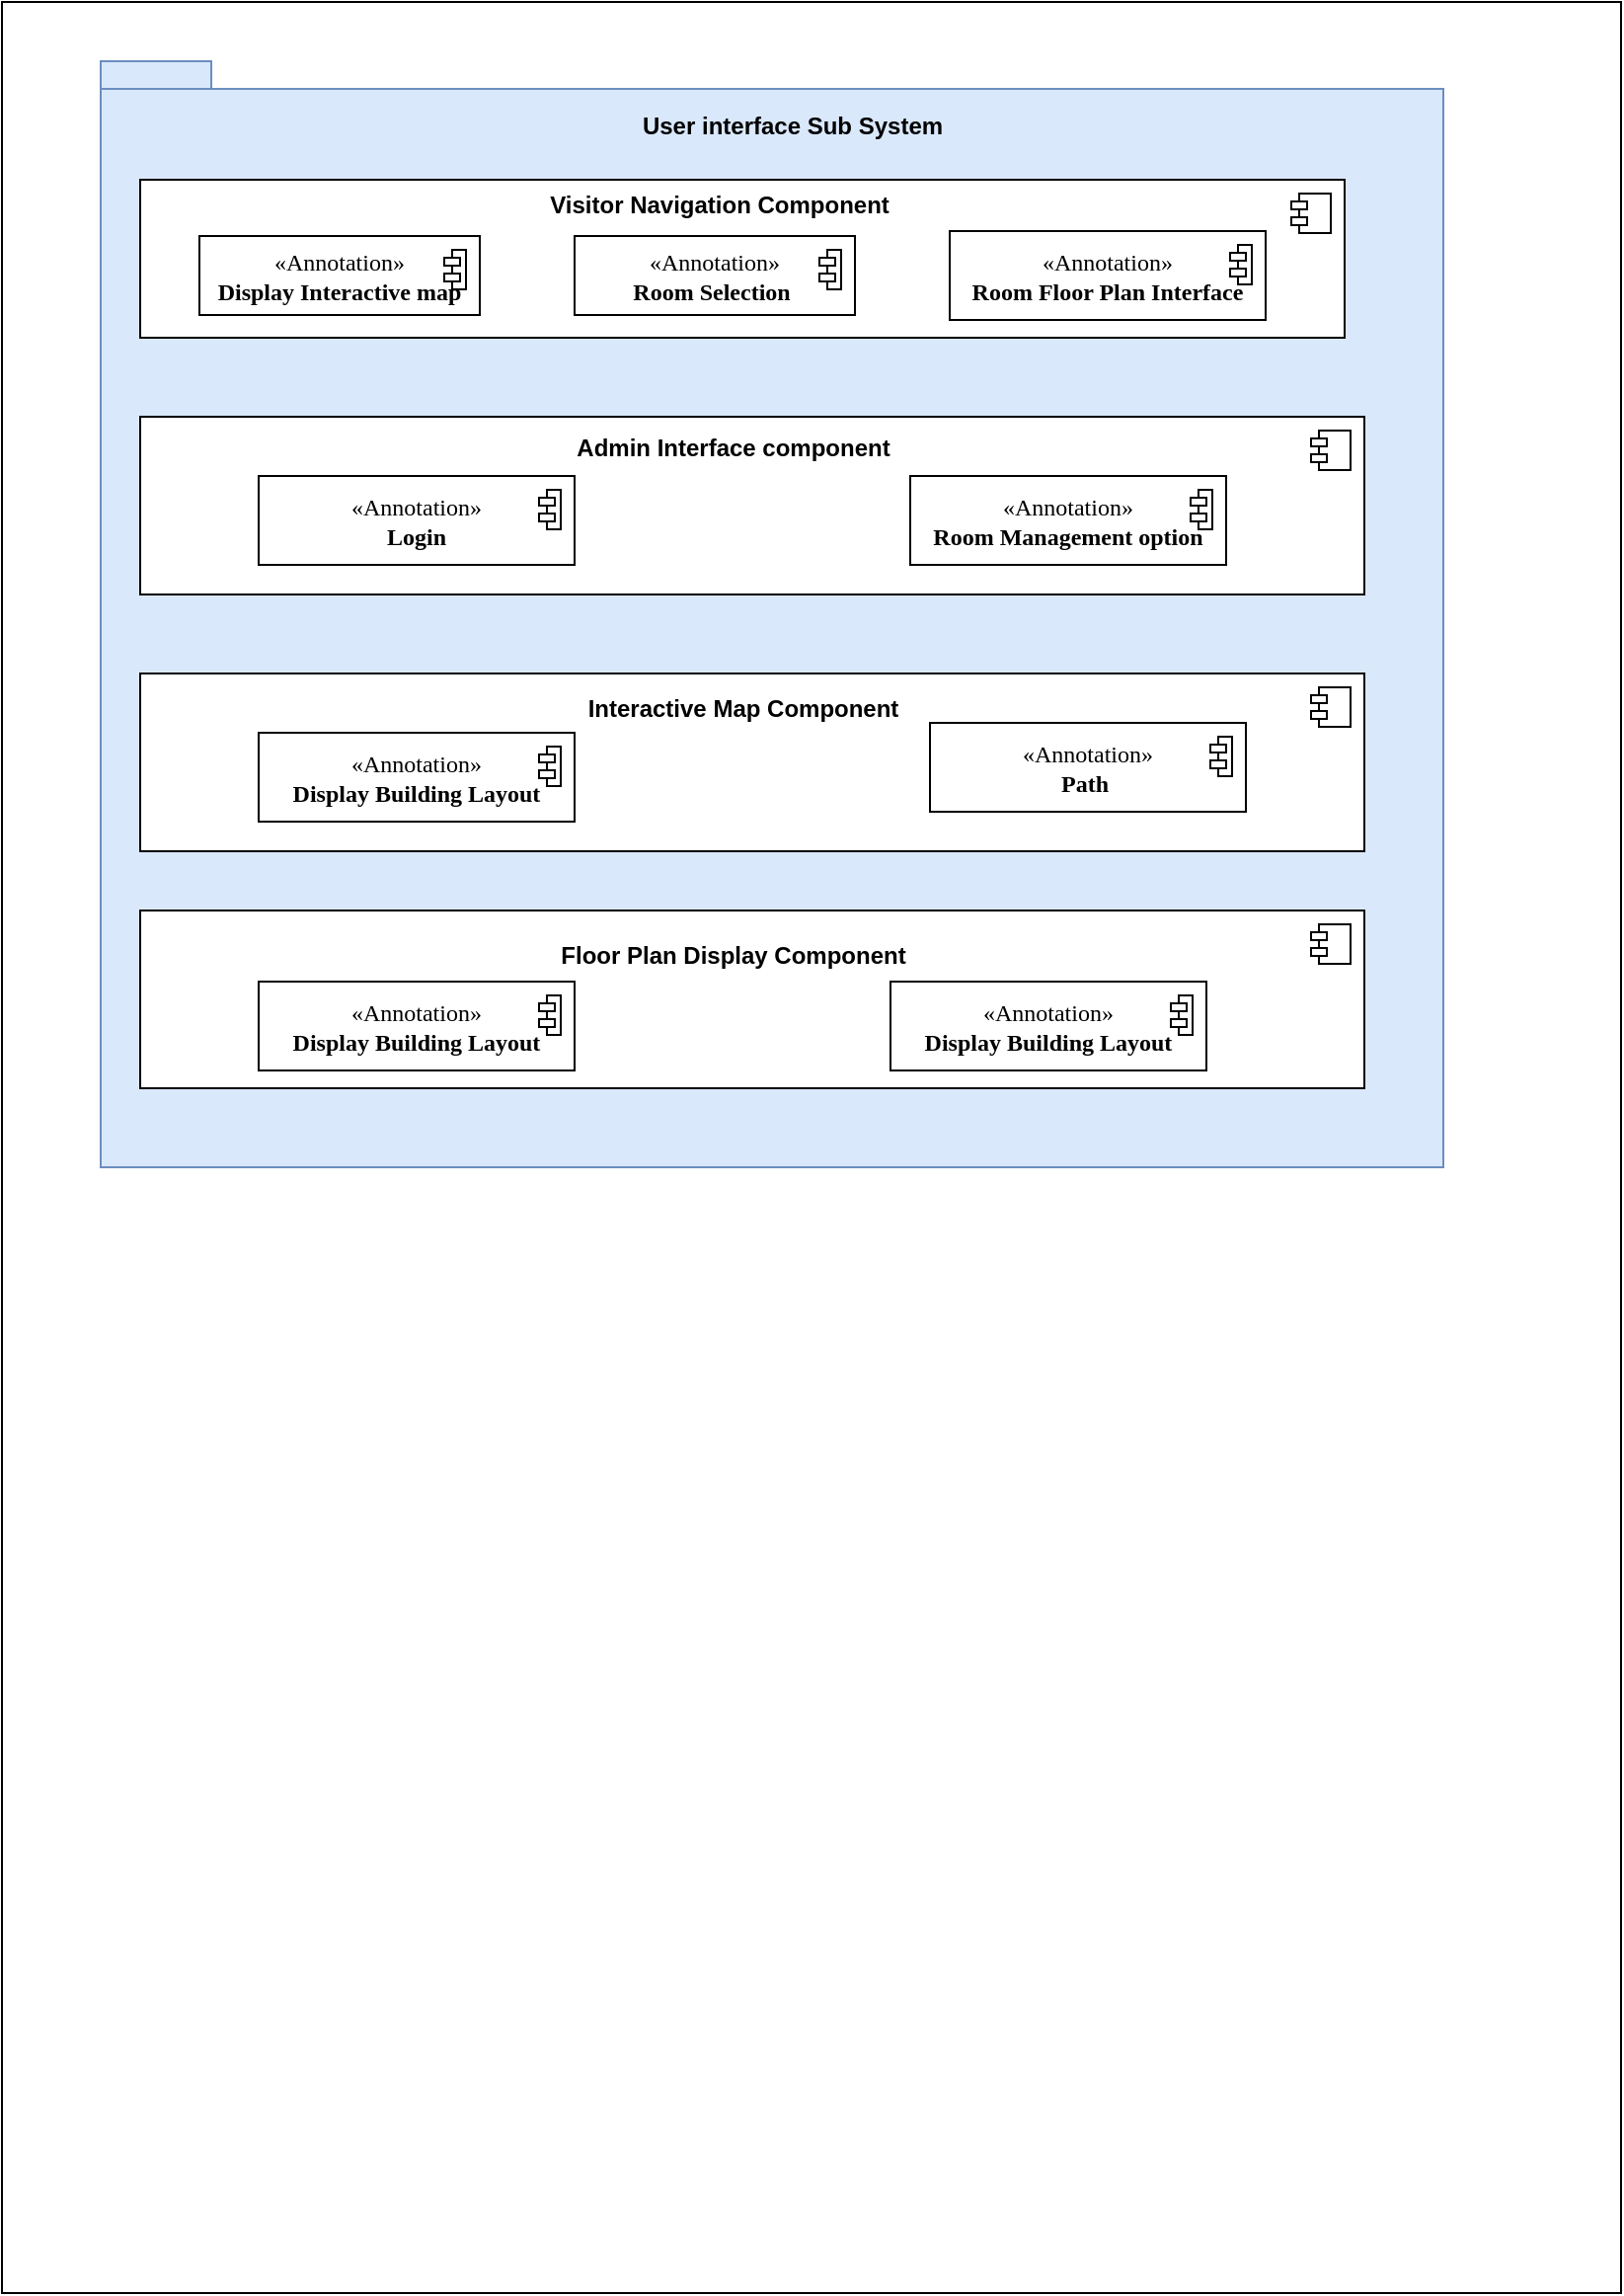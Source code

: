 <mxfile version="25.0.1">
  <diagram name="Page-1" id="yWCYjoiJTsbj9QY9-1-g">
    <mxGraphModel dx="1026" dy="684" grid="1" gridSize="10" guides="1" tooltips="1" connect="1" arrows="1" fold="1" page="1" pageScale="1" pageWidth="827" pageHeight="1169" math="0" shadow="0">
      <root>
        <mxCell id="0" />
        <mxCell id="1" parent="0" />
        <mxCell id="u7slFIZNOe8lxoMVeYs6-2" value="" style="rounded=0;whiteSpace=wrap;html=1;" parent="1" vertex="1">
          <mxGeometry width="820" height="1160" as="geometry" />
        </mxCell>
        <mxCell id="u7slFIZNOe8lxoMVeYs6-3" value="" style="shape=folder;fontStyle=1;spacingTop=10;tabWidth=40;tabHeight=14;tabPosition=left;html=1;whiteSpace=wrap;fillColor=#dae8fc;strokeColor=#6c8ebf;" parent="1" vertex="1">
          <mxGeometry x="50" y="30" width="680" height="560" as="geometry" />
        </mxCell>
        <mxCell id="u7slFIZNOe8lxoMVeYs6-4" value="User interface Sub System" style="text;align=center;fontStyle=1;verticalAlign=middle;spacingLeft=3;spacingRight=3;strokeColor=none;rotatable=0;points=[[0,0.5],[1,0.5]];portConstraint=eastwest;html=1;" parent="1" vertex="1">
          <mxGeometry x="370" y="50" width="60" height="26" as="geometry" />
        </mxCell>
        <mxCell id="u7slFIZNOe8lxoMVeYs6-7" value="" style="html=1;dropTarget=0;whiteSpace=wrap;fontFamily=Times New Roman;spacing=2;" parent="1" vertex="1">
          <mxGeometry x="70" y="90" width="610" height="80" as="geometry" />
        </mxCell>
        <mxCell id="u7slFIZNOe8lxoMVeYs6-8" value="" style="shape=module;jettyWidth=8;jettyHeight=4;fontFamily=Times New Roman;spacing=2;" parent="u7slFIZNOe8lxoMVeYs6-7" vertex="1">
          <mxGeometry x="1" width="20" height="20" relative="1" as="geometry">
            <mxPoint x="-27" y="7" as="offset" />
          </mxGeometry>
        </mxCell>
        <mxCell id="u7slFIZNOe8lxoMVeYs6-9" value="«Annotation»&lt;br&gt;&lt;b&gt;Display Interactive map&lt;/b&gt;" style="html=1;dropTarget=0;whiteSpace=wrap;fontFamily=Times New Roman;spacing=2;" parent="1" vertex="1">
          <mxGeometry x="100" y="118.5" width="142" height="40" as="geometry" />
        </mxCell>
        <mxCell id="u7slFIZNOe8lxoMVeYs6-10" value="" style="shape=module;jettyWidth=8;jettyHeight=4;fontFamily=Times New Roman;spacing=2;" parent="u7slFIZNOe8lxoMVeYs6-9" vertex="1">
          <mxGeometry x="1" width="11" height="20" relative="1" as="geometry">
            <mxPoint x="-18" y="7" as="offset" />
          </mxGeometry>
        </mxCell>
        <mxCell id="u7slFIZNOe8lxoMVeYs6-13" value="«Annotation»&lt;br&gt;&lt;b&gt;Room Selection&amp;nbsp;&lt;/b&gt;" style="html=1;dropTarget=0;whiteSpace=wrap;fontFamily=Times New Roman;spacing=2;" parent="1" vertex="1">
          <mxGeometry x="290" y="118.5" width="142" height="40" as="geometry" />
        </mxCell>
        <mxCell id="u7slFIZNOe8lxoMVeYs6-14" value="" style="shape=module;jettyWidth=8;jettyHeight=4;fontFamily=Times New Roman;spacing=2;" parent="u7slFIZNOe8lxoMVeYs6-13" vertex="1">
          <mxGeometry x="1" width="11" height="20" relative="1" as="geometry">
            <mxPoint x="-18" y="7" as="offset" />
          </mxGeometry>
        </mxCell>
        <mxCell id="u7slFIZNOe8lxoMVeYs6-16" value="«Annotation»&lt;br&gt;&lt;b&gt;Room Floor Plan Interface&lt;/b&gt;" style="html=1;dropTarget=0;whiteSpace=wrap;fontFamily=Times New Roman;spacing=2;" parent="1" vertex="1">
          <mxGeometry x="480" y="116" width="160" height="45" as="geometry" />
        </mxCell>
        <mxCell id="u7slFIZNOe8lxoMVeYs6-17" value="" style="shape=module;jettyWidth=8;jettyHeight=4;fontFamily=Times New Roman;spacing=2;" parent="u7slFIZNOe8lxoMVeYs6-16" vertex="1">
          <mxGeometry x="1" width="11" height="20" relative="1" as="geometry">
            <mxPoint x="-18" y="7" as="offset" />
          </mxGeometry>
        </mxCell>
        <mxCell id="u7slFIZNOe8lxoMVeYs6-18" value="Visitor Navigation Component" style="text;align=center;fontStyle=1;verticalAlign=middle;spacingLeft=3;spacingRight=3;strokeColor=none;rotatable=0;points=[[0,0.5],[1,0.5]];portConstraint=eastwest;html=1;" parent="1" vertex="1">
          <mxGeometry x="237.5" y="90" width="250" height="26" as="geometry" />
        </mxCell>
        <mxCell id="u7slFIZNOe8lxoMVeYs6-19" value="" style="html=1;dropTarget=0;whiteSpace=wrap;fontFamily=Times New Roman;spacing=2;" parent="1" vertex="1">
          <mxGeometry x="70" y="210" width="620" height="90" as="geometry" />
        </mxCell>
        <mxCell id="u7slFIZNOe8lxoMVeYs6-20" value="" style="shape=module;jettyWidth=8;jettyHeight=4;fontFamily=Times New Roman;spacing=2;" parent="u7slFIZNOe8lxoMVeYs6-19" vertex="1">
          <mxGeometry x="1" width="20" height="20" relative="1" as="geometry">
            <mxPoint x="-27" y="7" as="offset" />
          </mxGeometry>
        </mxCell>
        <mxCell id="u7slFIZNOe8lxoMVeYs6-23" value="«Annotation»&lt;br&gt;&lt;b&gt;Room Management option&lt;/b&gt;" style="html=1;dropTarget=0;whiteSpace=wrap;fontFamily=Times New Roman;spacing=2;" parent="1" vertex="1">
          <mxGeometry x="460" y="240" width="160" height="45" as="geometry" />
        </mxCell>
        <mxCell id="u7slFIZNOe8lxoMVeYs6-24" value="" style="shape=module;jettyWidth=8;jettyHeight=4;fontFamily=Times New Roman;spacing=2;" parent="u7slFIZNOe8lxoMVeYs6-23" vertex="1">
          <mxGeometry x="1" width="11" height="20" relative="1" as="geometry">
            <mxPoint x="-18" y="7" as="offset" />
          </mxGeometry>
        </mxCell>
        <mxCell id="u7slFIZNOe8lxoMVeYs6-25" value="«Annotation»&lt;br&gt;&lt;b&gt;Login&lt;/b&gt;" style="html=1;dropTarget=0;whiteSpace=wrap;fontFamily=Times New Roman;spacing=2;" parent="1" vertex="1">
          <mxGeometry x="130" y="240" width="160" height="45" as="geometry" />
        </mxCell>
        <mxCell id="u7slFIZNOe8lxoMVeYs6-26" value="" style="shape=module;jettyWidth=8;jettyHeight=4;fontFamily=Times New Roman;spacing=2;" parent="u7slFIZNOe8lxoMVeYs6-25" vertex="1">
          <mxGeometry x="1" width="11" height="20" relative="1" as="geometry">
            <mxPoint x="-18" y="7" as="offset" />
          </mxGeometry>
        </mxCell>
        <mxCell id="u7slFIZNOe8lxoMVeYs6-27" value="Admin Interface component&lt;div&gt;&lt;br&gt;&lt;/div&gt;" style="text;align=center;fontStyle=1;verticalAlign=middle;spacingLeft=3;spacingRight=3;strokeColor=none;rotatable=0;points=[[0,0.5],[1,0.5]];portConstraint=eastwest;html=1;" parent="1" vertex="1">
          <mxGeometry x="257.5" y="225" width="225" height="15" as="geometry" />
        </mxCell>
        <mxCell id="u7slFIZNOe8lxoMVeYs6-28" value="" style="html=1;dropTarget=0;whiteSpace=wrap;fontFamily=Times New Roman;spacing=2;" parent="1" vertex="1">
          <mxGeometry x="70" y="340" width="620" height="90" as="geometry" />
        </mxCell>
        <mxCell id="u7slFIZNOe8lxoMVeYs6-29" value="" style="shape=module;jettyWidth=8;jettyHeight=4;fontFamily=Times New Roman;spacing=2;" parent="u7slFIZNOe8lxoMVeYs6-28" vertex="1">
          <mxGeometry x="1" width="20" height="20" relative="1" as="geometry">
            <mxPoint x="-27" y="7" as="offset" />
          </mxGeometry>
        </mxCell>
        <mxCell id="u7slFIZNOe8lxoMVeYs6-30" value="Interactive Map Component" style="text;align=center;fontStyle=1;verticalAlign=middle;spacingLeft=3;spacingRight=3;strokeColor=none;rotatable=0;points=[[0,0.5],[1,0.5]];portConstraint=eastwest;html=1;" parent="1" vertex="1">
          <mxGeometry x="262.5" y="350" width="225" height="15" as="geometry" />
        </mxCell>
        <mxCell id="u7slFIZNOe8lxoMVeYs6-31" value="«Annotation»&lt;br&gt;&lt;b&gt;Display Building Layout&lt;/b&gt;" style="html=1;dropTarget=0;whiteSpace=wrap;fontFamily=Times New Roman;spacing=2;" parent="1" vertex="1">
          <mxGeometry x="130" y="370" width="160" height="45" as="geometry" />
        </mxCell>
        <mxCell id="u7slFIZNOe8lxoMVeYs6-32" value="" style="shape=module;jettyWidth=8;jettyHeight=4;fontFamily=Times New Roman;spacing=2;" parent="u7slFIZNOe8lxoMVeYs6-31" vertex="1">
          <mxGeometry x="1" width="11" height="20" relative="1" as="geometry">
            <mxPoint x="-18" y="7" as="offset" />
          </mxGeometry>
        </mxCell>
        <mxCell id="u7slFIZNOe8lxoMVeYs6-33" value="«Annotation»&lt;br&gt;&lt;b&gt;Path&amp;nbsp;&lt;/b&gt;" style="html=1;dropTarget=0;whiteSpace=wrap;fontFamily=Times New Roman;spacing=2;" parent="1" vertex="1">
          <mxGeometry x="470" y="365" width="160" height="45" as="geometry" />
        </mxCell>
        <mxCell id="u7slFIZNOe8lxoMVeYs6-34" value="" style="shape=module;jettyWidth=8;jettyHeight=4;fontFamily=Times New Roman;spacing=2;" parent="u7slFIZNOe8lxoMVeYs6-33" vertex="1">
          <mxGeometry x="1" width="11" height="20" relative="1" as="geometry">
            <mxPoint x="-18" y="7" as="offset" />
          </mxGeometry>
        </mxCell>
        <mxCell id="u7slFIZNOe8lxoMVeYs6-37" value="" style="html=1;dropTarget=0;whiteSpace=wrap;fontFamily=Times New Roman;spacing=2;" parent="1" vertex="1">
          <mxGeometry x="70" y="460" width="620" height="90" as="geometry" />
        </mxCell>
        <mxCell id="u7slFIZNOe8lxoMVeYs6-38" value="" style="shape=module;jettyWidth=8;jettyHeight=4;fontFamily=Times New Roman;spacing=2;" parent="u7slFIZNOe8lxoMVeYs6-37" vertex="1">
          <mxGeometry x="1" width="20" height="20" relative="1" as="geometry">
            <mxPoint x="-27" y="7" as="offset" />
          </mxGeometry>
        </mxCell>
        <mxCell id="u7slFIZNOe8lxoMVeYs6-42" value="Floor Plan Display Component" style="text;align=center;fontStyle=1;verticalAlign=middle;spacingLeft=3;spacingRight=3;strokeColor=none;rotatable=0;points=[[0,0.5],[1,0.5]];portConstraint=eastwest;html=1;" parent="1" vertex="1">
          <mxGeometry x="240" y="470" width="260" height="26" as="geometry" />
        </mxCell>
        <mxCell id="u7slFIZNOe8lxoMVeYs6-43" value="«Annotation»&lt;br&gt;&lt;b&gt;Display Building Layout&lt;/b&gt;" style="html=1;dropTarget=0;whiteSpace=wrap;fontFamily=Times New Roman;spacing=2;" parent="1" vertex="1">
          <mxGeometry x="130" y="496" width="160" height="45" as="geometry" />
        </mxCell>
        <mxCell id="u7slFIZNOe8lxoMVeYs6-44" value="" style="shape=module;jettyWidth=8;jettyHeight=4;fontFamily=Times New Roman;spacing=2;" parent="u7slFIZNOe8lxoMVeYs6-43" vertex="1">
          <mxGeometry x="1" width="11" height="20" relative="1" as="geometry">
            <mxPoint x="-18" y="7" as="offset" />
          </mxGeometry>
        </mxCell>
        <mxCell id="u7slFIZNOe8lxoMVeYs6-45" value="«Annotation»&lt;br&gt;&lt;b&gt;Display Building Layout&lt;/b&gt;" style="html=1;dropTarget=0;whiteSpace=wrap;fontFamily=Times New Roman;spacing=2;" parent="1" vertex="1">
          <mxGeometry x="450" y="496" width="160" height="45" as="geometry" />
        </mxCell>
        <mxCell id="u7slFIZNOe8lxoMVeYs6-46" value="" style="shape=module;jettyWidth=8;jettyHeight=4;fontFamily=Times New Roman;spacing=2;" parent="u7slFIZNOe8lxoMVeYs6-45" vertex="1">
          <mxGeometry x="1" width="11" height="20" relative="1" as="geometry">
            <mxPoint x="-18" y="7" as="offset" />
          </mxGeometry>
        </mxCell>
      </root>
    </mxGraphModel>
  </diagram>
</mxfile>
